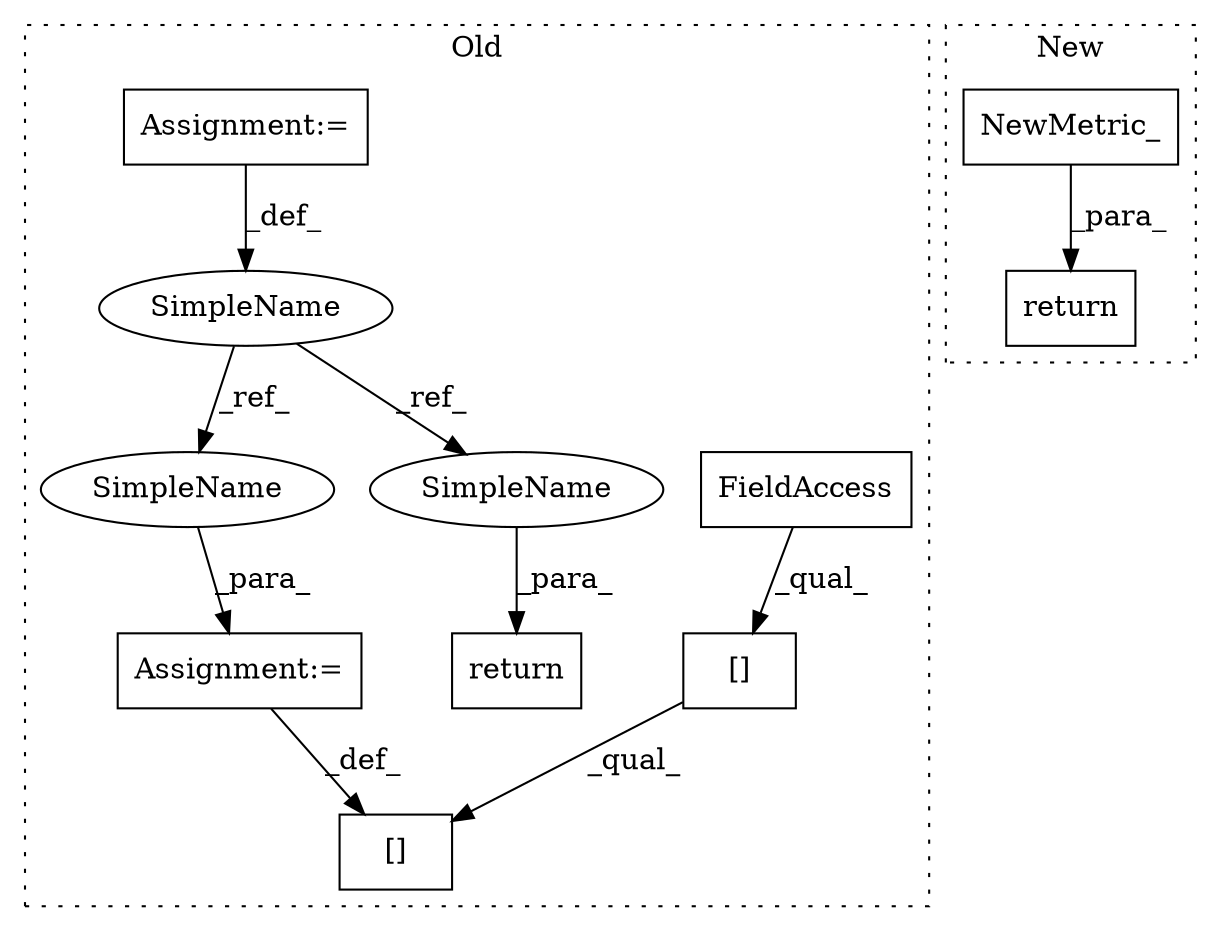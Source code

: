 digraph G {
subgraph cluster0 {
1 [label="[]" a="2" s="2266,2282" l="13,1" shape="box"];
3 [label="FieldAccess" a="22" s="2266" l="12" shape="box"];
4 [label="[]" a="2" s="2266,2288" l="18,1" shape="box"];
5 [label="Assignment:=" a="7" s="2289" l="1" shape="box"];
6 [label="SimpleName" a="42" s="2233" l="6" shape="ellipse"];
7 [label="return" a="41" s="2302" l="7" shape="box"];
8 [label="Assignment:=" a="7" s="2239" l="1" shape="box"];
10 [label="SimpleName" a="42" s="2290" l="6" shape="ellipse"];
11 [label="SimpleName" a="42" s="2309" l="6" shape="ellipse"];
label = "Old";
style="dotted";
}
subgraph cluster1 {
2 [label="NewMetric_" a="32" s="1995,2025" l="11,1" shape="box"];
9 [label="return" a="41" s="1983" l="7" shape="box"];
label = "New";
style="dotted";
}
1 -> 4 [label="_qual_"];
2 -> 9 [label="_para_"];
3 -> 1 [label="_qual_"];
5 -> 4 [label="_def_"];
6 -> 11 [label="_ref_"];
6 -> 10 [label="_ref_"];
8 -> 6 [label="_def_"];
10 -> 5 [label="_para_"];
11 -> 7 [label="_para_"];
}